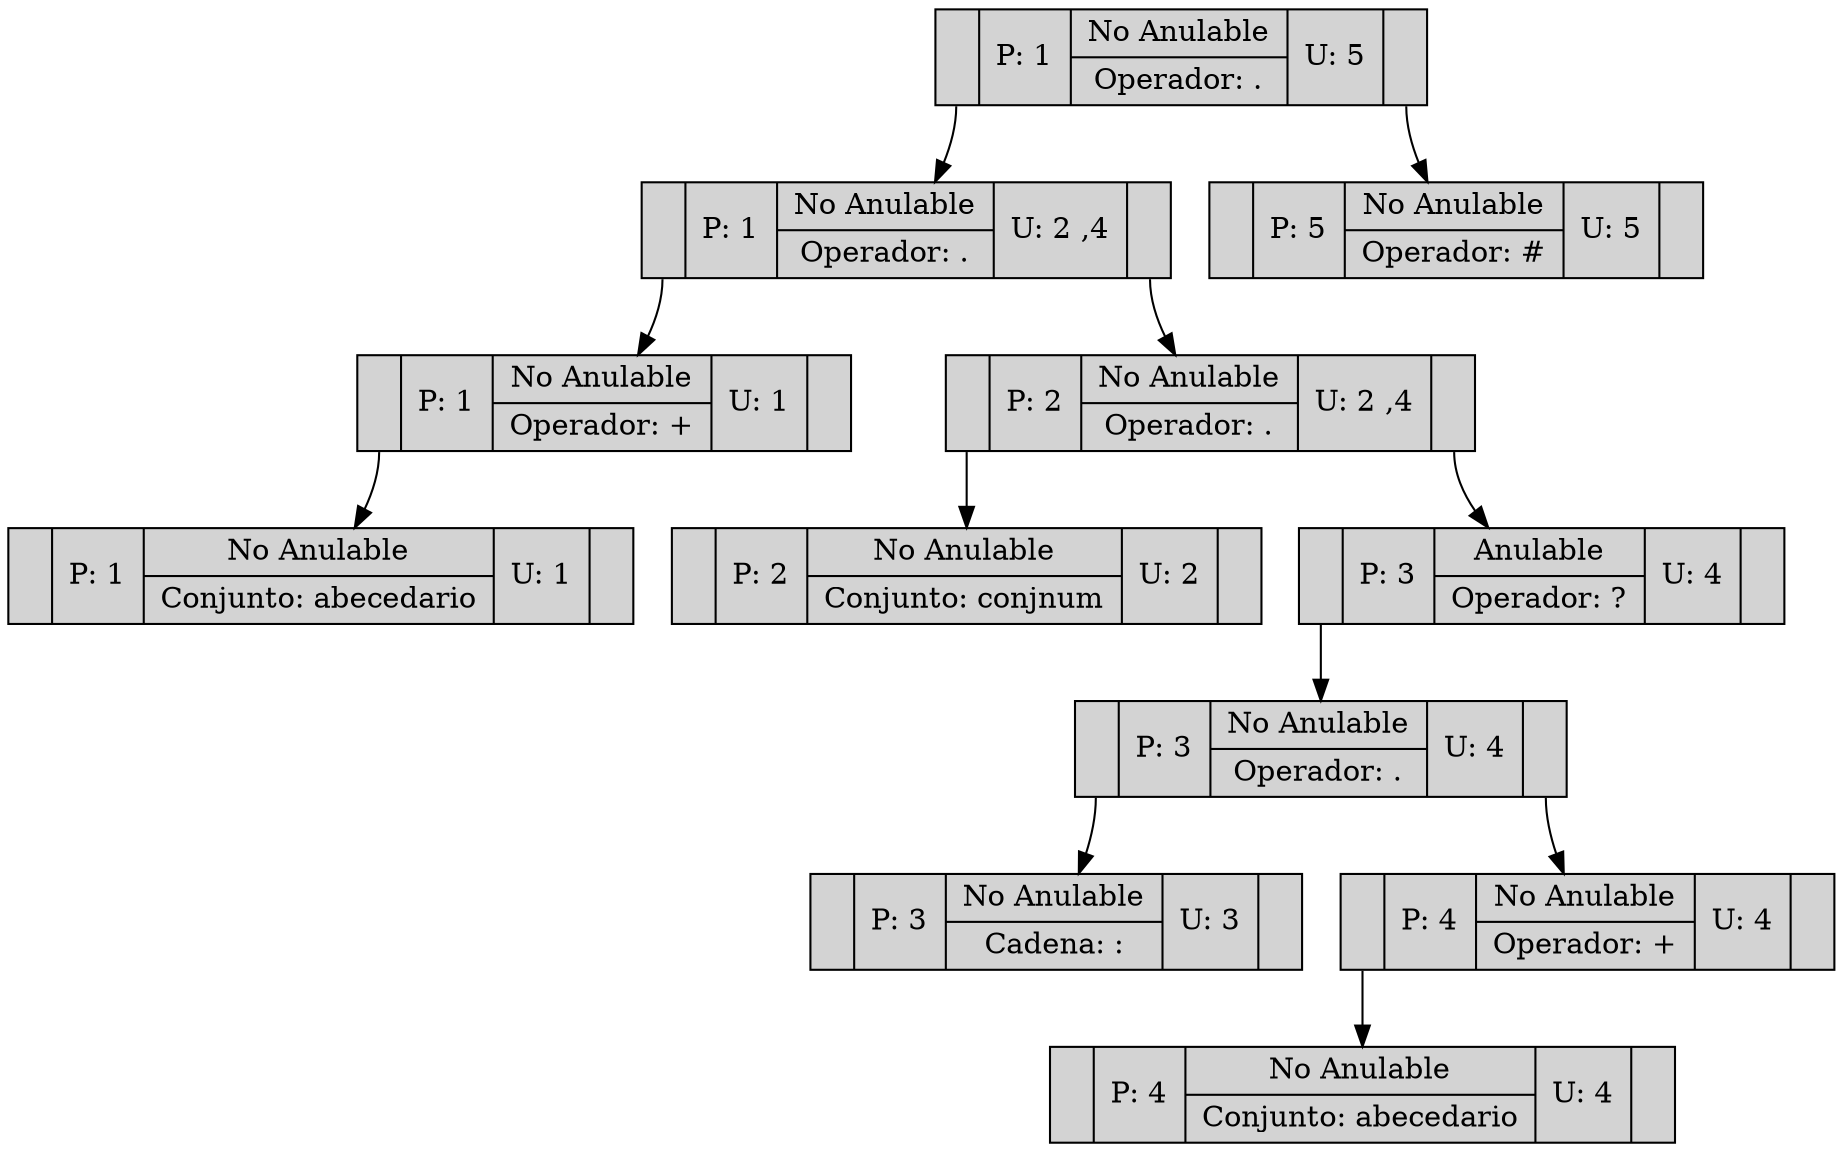 digraph ARBOL { 
rankdir=TB
node[shape=record,style=filled] 
"0"[label ="<C0>|P: 1|{<C1>No Anulable|Operador: \.}|U: 5|<C2>"]; 
"2"[label ="<C0>|P: 1|{<C1>No Anulable|Operador: \.}|U: 2 ,4|<C2>"]; 
"4"[label ="<C0>|P: 1|{<C1>No Anulable|Operador: \+}|U: 1|<C2>"]; 
"5"[label ="<C0>|P: 1|{<C1>No Anulable|Conjunto: abecedario}|U: 1|<C2>"]; 
"4":C0->"5"; 
"2":C0->"4"; 
"6"[label ="<C0>|P: 2|{<C1>No Anulable|Operador: \.}|U: 2 ,4|<C2>"]; 
"7"[label ="<C0>|P: 2|{<C1>No Anulable|Conjunto: conjnum}|U: 2|<C2>"]; 
"6":C0->"7"; 
"8"[label ="<C0>|P: 3|{<C1>Anulable|Operador: \?}|U: 4|<C2>"]; 
"9"[label ="<C0>|P: 3|{<C1>No Anulable|Operador: \.}|U: 4|<C2>"]; 
"10"[label ="<C0>|P: 3|{<C1>No Anulable|Cadena: \:}|U: 3|<C2>"]; 
"9":C0->"10"; 
"11"[label ="<C0>|P: 4|{<C1>No Anulable|Operador: \+}|U: 4|<C2>"]; 
"12"[label ="<C0>|P: 4|{<C1>No Anulable|Conjunto: abecedario}|U: 4|<C2>"]; 
"11":C0->"12"; 
"9":C2->"11"; 
"8":C0->"9"; 
"6":C2->"8"; 
"2":C2->"6"; 
"0":C0->"2"; 
"1"[label ="<C0>|P: 5|{<C1>No Anulable|Operador: \#}|U: 5|<C2>"]; 
"0":C2->"1"; 

}
